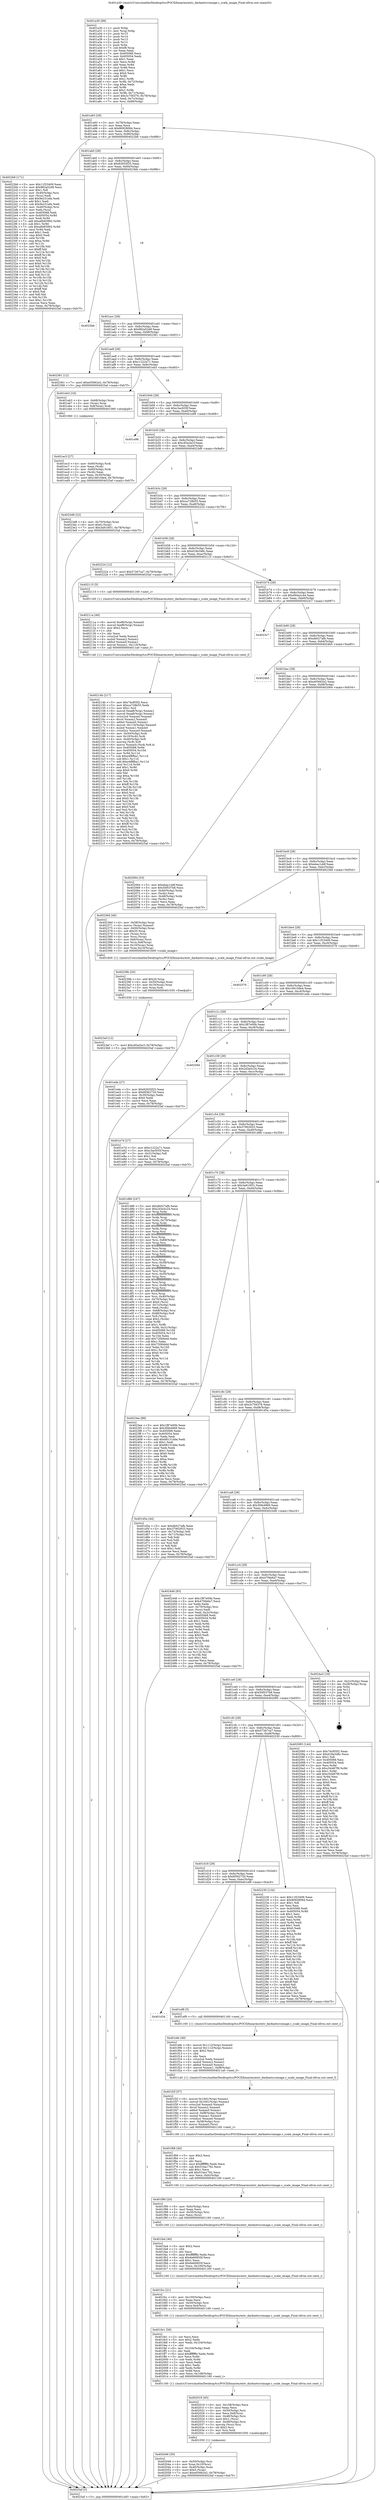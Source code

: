 digraph "0x401a30" {
  label = "0x401a30 (/mnt/c/Users/mathe/Desktop/tcc/POCII/binaries/extr_darknetsrcimage.c_scale_image_Final-ollvm.out::main(0))"
  labelloc = "t"
  node[shape=record]

  Entry [label="",width=0.3,height=0.3,shape=circle,fillcolor=black,style=filled]
  "0x401a93" [label="{
     0x401a93 [29]\l
     | [instrs]\l
     &nbsp;&nbsp;0x401a93 \<+3\>: mov -0x78(%rbp),%eax\l
     &nbsp;&nbsp;0x401a96 \<+2\>: mov %eax,%ecx\l
     &nbsp;&nbsp;0x401a98 \<+6\>: sub $0x80928084,%ecx\l
     &nbsp;&nbsp;0x401a9e \<+6\>: mov %eax,-0x8c(%rbp)\l
     &nbsp;&nbsp;0x401aa4 \<+6\>: mov %ecx,-0x90(%rbp)\l
     &nbsp;&nbsp;0x401aaa \<+6\>: je 00000000004022b6 \<main+0x886\>\l
  }"]
  "0x4022b6" [label="{
     0x4022b6 [171]\l
     | [instrs]\l
     &nbsp;&nbsp;0x4022b6 \<+5\>: mov $0x11f23409,%eax\l
     &nbsp;&nbsp;0x4022bb \<+5\>: mov $0x982a52d9,%ecx\l
     &nbsp;&nbsp;0x4022c0 \<+2\>: mov $0x1,%dl\l
     &nbsp;&nbsp;0x4022c2 \<+4\>: mov -0x40(%rbp),%rsi\l
     &nbsp;&nbsp;0x4022c6 \<+2\>: mov (%rsi),%edi\l
     &nbsp;&nbsp;0x4022c8 \<+6\>: add $0x9e231efa,%edi\l
     &nbsp;&nbsp;0x4022ce \<+3\>: add $0x1,%edi\l
     &nbsp;&nbsp;0x4022d1 \<+6\>: sub $0x9e231efa,%edi\l
     &nbsp;&nbsp;0x4022d7 \<+4\>: mov -0x40(%rbp),%rsi\l
     &nbsp;&nbsp;0x4022db \<+2\>: mov %edi,(%rsi)\l
     &nbsp;&nbsp;0x4022dd \<+7\>: mov 0x405068,%edi\l
     &nbsp;&nbsp;0x4022e4 \<+8\>: mov 0x405054,%r8d\l
     &nbsp;&nbsp;0x4022ec \<+3\>: mov %edi,%r9d\l
     &nbsp;&nbsp;0x4022ef \<+7\>: add $0xa6b83992,%r9d\l
     &nbsp;&nbsp;0x4022f6 \<+4\>: sub $0x1,%r9d\l
     &nbsp;&nbsp;0x4022fa \<+7\>: sub $0xa6b83992,%r9d\l
     &nbsp;&nbsp;0x402301 \<+4\>: imul %r9d,%edi\l
     &nbsp;&nbsp;0x402305 \<+3\>: and $0x1,%edi\l
     &nbsp;&nbsp;0x402308 \<+3\>: cmp $0x0,%edi\l
     &nbsp;&nbsp;0x40230b \<+4\>: sete %r10b\l
     &nbsp;&nbsp;0x40230f \<+4\>: cmp $0xa,%r8d\l
     &nbsp;&nbsp;0x402313 \<+4\>: setl %r11b\l
     &nbsp;&nbsp;0x402317 \<+3\>: mov %r10b,%bl\l
     &nbsp;&nbsp;0x40231a \<+3\>: xor $0xff,%bl\l
     &nbsp;&nbsp;0x40231d \<+3\>: mov %r11b,%r14b\l
     &nbsp;&nbsp;0x402320 \<+4\>: xor $0xff,%r14b\l
     &nbsp;&nbsp;0x402324 \<+3\>: xor $0x0,%dl\l
     &nbsp;&nbsp;0x402327 \<+3\>: mov %bl,%r15b\l
     &nbsp;&nbsp;0x40232a \<+4\>: and $0x0,%r15b\l
     &nbsp;&nbsp;0x40232e \<+3\>: and %dl,%r10b\l
     &nbsp;&nbsp;0x402331 \<+3\>: mov %r14b,%r12b\l
     &nbsp;&nbsp;0x402334 \<+4\>: and $0x0,%r12b\l
     &nbsp;&nbsp;0x402338 \<+3\>: and %dl,%r11b\l
     &nbsp;&nbsp;0x40233b \<+3\>: or %r10b,%r15b\l
     &nbsp;&nbsp;0x40233e \<+3\>: or %r11b,%r12b\l
     &nbsp;&nbsp;0x402341 \<+3\>: xor %r12b,%r15b\l
     &nbsp;&nbsp;0x402344 \<+3\>: or %r14b,%bl\l
     &nbsp;&nbsp;0x402347 \<+3\>: xor $0xff,%bl\l
     &nbsp;&nbsp;0x40234a \<+3\>: or $0x0,%dl\l
     &nbsp;&nbsp;0x40234d \<+2\>: and %dl,%bl\l
     &nbsp;&nbsp;0x40234f \<+3\>: or %bl,%r15b\l
     &nbsp;&nbsp;0x402352 \<+4\>: test $0x1,%r15b\l
     &nbsp;&nbsp;0x402356 \<+3\>: cmovne %ecx,%eax\l
     &nbsp;&nbsp;0x402359 \<+3\>: mov %eax,-0x78(%rbp)\l
     &nbsp;&nbsp;0x40235c \<+5\>: jmp 00000000004025af \<main+0xb7f\>\l
  }"]
  "0x401ab0" [label="{
     0x401ab0 [28]\l
     | [instrs]\l
     &nbsp;&nbsp;0x401ab0 \<+5\>: jmp 0000000000401ab5 \<main+0x85\>\l
     &nbsp;&nbsp;0x401ab5 \<+6\>: mov -0x8c(%rbp),%eax\l
     &nbsp;&nbsp;0x401abb \<+5\>: sub $0x82655f25,%eax\l
     &nbsp;&nbsp;0x401ac0 \<+6\>: mov %eax,-0x94(%rbp)\l
     &nbsp;&nbsp;0x401ac6 \<+6\>: je 00000000004023bb \<main+0x98b\>\l
  }"]
  Exit [label="",width=0.3,height=0.3,shape=circle,fillcolor=black,style=filled,peripheries=2]
  "0x4023bb" [label="{
     0x4023bb\l
  }", style=dashed]
  "0x401acc" [label="{
     0x401acc [28]\l
     | [instrs]\l
     &nbsp;&nbsp;0x401acc \<+5\>: jmp 0000000000401ad1 \<main+0xa1\>\l
     &nbsp;&nbsp;0x401ad1 \<+6\>: mov -0x8c(%rbp),%eax\l
     &nbsp;&nbsp;0x401ad7 \<+5\>: sub $0x982a52d9,%eax\l
     &nbsp;&nbsp;0x401adc \<+6\>: mov %eax,-0x98(%rbp)\l
     &nbsp;&nbsp;0x401ae2 \<+6\>: je 0000000000402361 \<main+0x931\>\l
  }"]
  "0x4023af" [label="{
     0x4023af [12]\l
     | [instrs]\l
     &nbsp;&nbsp;0x4023af \<+7\>: movl $0xc83a3a1f,-0x78(%rbp)\l
     &nbsp;&nbsp;0x4023b6 \<+5\>: jmp 00000000004025af \<main+0xb7f\>\l
  }"]
  "0x402361" [label="{
     0x402361 [12]\l
     | [instrs]\l
     &nbsp;&nbsp;0x402361 \<+7\>: movl $0xe05662e2,-0x78(%rbp)\l
     &nbsp;&nbsp;0x402368 \<+5\>: jmp 00000000004025af \<main+0xb7f\>\l
  }"]
  "0x401ae8" [label="{
     0x401ae8 [28]\l
     | [instrs]\l
     &nbsp;&nbsp;0x401ae8 \<+5\>: jmp 0000000000401aed \<main+0xbd\>\l
     &nbsp;&nbsp;0x401aed \<+6\>: mov -0x8c(%rbp),%eax\l
     &nbsp;&nbsp;0x401af3 \<+5\>: sub $0xc1222a71,%eax\l
     &nbsp;&nbsp;0x401af8 \<+6\>: mov %eax,-0x9c(%rbp)\l
     &nbsp;&nbsp;0x401afe \<+6\>: je 0000000000401eb3 \<main+0x483\>\l
  }"]
  "0x40239b" [label="{
     0x40239b [20]\l
     | [instrs]\l
     &nbsp;&nbsp;0x40239b \<+4\>: add $0x20,%rsp\l
     &nbsp;&nbsp;0x40239f \<+4\>: mov -0x50(%rbp),%rax\l
     &nbsp;&nbsp;0x4023a3 \<+4\>: mov 0x10(%rax),%rax\l
     &nbsp;&nbsp;0x4023a7 \<+3\>: mov %rax,%rdi\l
     &nbsp;&nbsp;0x4023aa \<+5\>: call 0000000000401030 \<free@plt\>\l
     | [calls]\l
     &nbsp;&nbsp;0x401030 \{1\} (unknown)\l
  }"]
  "0x401eb3" [label="{
     0x401eb3 [16]\l
     | [instrs]\l
     &nbsp;&nbsp;0x401eb3 \<+4\>: mov -0x68(%rbp),%rax\l
     &nbsp;&nbsp;0x401eb7 \<+3\>: mov (%rax),%rax\l
     &nbsp;&nbsp;0x401eba \<+4\>: mov 0x8(%rax),%rdi\l
     &nbsp;&nbsp;0x401ebe \<+5\>: call 0000000000401060 \<atoi@plt\>\l
     | [calls]\l
     &nbsp;&nbsp;0x401060 \{1\} (unknown)\l
  }"]
  "0x401b04" [label="{
     0x401b04 [28]\l
     | [instrs]\l
     &nbsp;&nbsp;0x401b04 \<+5\>: jmp 0000000000401b09 \<main+0xd9\>\l
     &nbsp;&nbsp;0x401b09 \<+6\>: mov -0x8c(%rbp),%eax\l
     &nbsp;&nbsp;0x401b0f \<+5\>: sub $0xc3ac935f,%eax\l
     &nbsp;&nbsp;0x401b14 \<+6\>: mov %eax,-0xa0(%rbp)\l
     &nbsp;&nbsp;0x401b1a \<+6\>: je 0000000000401e98 \<main+0x468\>\l
  }"]
  "0x40214b" [label="{
     0x40214b [217]\l
     | [instrs]\l
     &nbsp;&nbsp;0x40214b \<+5\>: mov $0x7dcf05f2,%ecx\l
     &nbsp;&nbsp;0x402150 \<+5\>: mov $0xca728b55,%edx\l
     &nbsp;&nbsp;0x402155 \<+3\>: mov $0x1,%sil\l
     &nbsp;&nbsp;0x402158 \<+8\>: movsd 0xea8(%rip),%xmm1\l
     &nbsp;&nbsp;0x402160 \<+8\>: movsd 0xea8(%rip),%xmm2\l
     &nbsp;&nbsp;0x402168 \<+4\>: cvtss2sd %xmm0,%xmm0\l
     &nbsp;&nbsp;0x40216c \<+4\>: divsd %xmm2,%xmm0\l
     &nbsp;&nbsp;0x402170 \<+4\>: addsd %xmm0,%xmm1\l
     &nbsp;&nbsp;0x402174 \<+8\>: movsd -0x110(%rbp),%xmm0\l
     &nbsp;&nbsp;0x40217c \<+4\>: mulsd %xmm1,%xmm0\l
     &nbsp;&nbsp;0x402180 \<+4\>: cvtsd2ss %xmm0,%xmm0\l
     &nbsp;&nbsp;0x402184 \<+4\>: mov -0x50(%rbp),%rdi\l
     &nbsp;&nbsp;0x402188 \<+4\>: mov 0x10(%rdi),%rdi\l
     &nbsp;&nbsp;0x40218c \<+4\>: mov -0x40(%rbp),%r8\l
     &nbsp;&nbsp;0x402190 \<+3\>: movslq (%r8),%r8\l
     &nbsp;&nbsp;0x402193 \<+6\>: movss %xmm0,(%rdi,%r8,4)\l
     &nbsp;&nbsp;0x402199 \<+8\>: mov 0x405068,%r9d\l
     &nbsp;&nbsp;0x4021a1 \<+8\>: mov 0x405054,%r10d\l
     &nbsp;&nbsp;0x4021a9 \<+3\>: mov %r9d,%r11d\l
     &nbsp;&nbsp;0x4021ac \<+7\>: sub $0xe4f8fba1,%r11d\l
     &nbsp;&nbsp;0x4021b3 \<+4\>: sub $0x1,%r11d\l
     &nbsp;&nbsp;0x4021b7 \<+7\>: add $0xe4f8fba1,%r11d\l
     &nbsp;&nbsp;0x4021be \<+4\>: imul %r11d,%r9d\l
     &nbsp;&nbsp;0x4021c2 \<+4\>: and $0x1,%r9d\l
     &nbsp;&nbsp;0x4021c6 \<+4\>: cmp $0x0,%r9d\l
     &nbsp;&nbsp;0x4021ca \<+3\>: sete %bl\l
     &nbsp;&nbsp;0x4021cd \<+4\>: cmp $0xa,%r10d\l
     &nbsp;&nbsp;0x4021d1 \<+4\>: setl %r14b\l
     &nbsp;&nbsp;0x4021d5 \<+3\>: mov %bl,%r15b\l
     &nbsp;&nbsp;0x4021d8 \<+4\>: xor $0xff,%r15b\l
     &nbsp;&nbsp;0x4021dc \<+3\>: mov %r14b,%r12b\l
     &nbsp;&nbsp;0x4021df \<+4\>: xor $0xff,%r12b\l
     &nbsp;&nbsp;0x4021e3 \<+4\>: xor $0x0,%sil\l
     &nbsp;&nbsp;0x4021e7 \<+3\>: mov %r15b,%r13b\l
     &nbsp;&nbsp;0x4021ea \<+4\>: and $0x0,%r13b\l
     &nbsp;&nbsp;0x4021ee \<+3\>: and %sil,%bl\l
     &nbsp;&nbsp;0x4021f1 \<+3\>: mov %r12b,%dil\l
     &nbsp;&nbsp;0x4021f4 \<+4\>: and $0x0,%dil\l
     &nbsp;&nbsp;0x4021f8 \<+3\>: and %sil,%r14b\l
     &nbsp;&nbsp;0x4021fb \<+3\>: or %bl,%r13b\l
     &nbsp;&nbsp;0x4021fe \<+3\>: or %r14b,%dil\l
     &nbsp;&nbsp;0x402201 \<+3\>: xor %dil,%r13b\l
     &nbsp;&nbsp;0x402204 \<+3\>: or %r12b,%r15b\l
     &nbsp;&nbsp;0x402207 \<+4\>: xor $0xff,%r15b\l
     &nbsp;&nbsp;0x40220b \<+4\>: or $0x0,%sil\l
     &nbsp;&nbsp;0x40220f \<+3\>: and %sil,%r15b\l
     &nbsp;&nbsp;0x402212 \<+3\>: or %r15b,%r13b\l
     &nbsp;&nbsp;0x402215 \<+4\>: test $0x1,%r13b\l
     &nbsp;&nbsp;0x402219 \<+3\>: cmovne %edx,%ecx\l
     &nbsp;&nbsp;0x40221c \<+3\>: mov %ecx,-0x78(%rbp)\l
     &nbsp;&nbsp;0x40221f \<+5\>: jmp 00000000004025af \<main+0xb7f\>\l
  }"]
  "0x401e98" [label="{
     0x401e98\l
  }", style=dashed]
  "0x401b20" [label="{
     0x401b20 [28]\l
     | [instrs]\l
     &nbsp;&nbsp;0x401b20 \<+5\>: jmp 0000000000401b25 \<main+0xf5\>\l
     &nbsp;&nbsp;0x401b25 \<+6\>: mov -0x8c(%rbp),%eax\l
     &nbsp;&nbsp;0x401b2b \<+5\>: sub $0xc83a3a1f,%eax\l
     &nbsp;&nbsp;0x401b30 \<+6\>: mov %eax,-0xa4(%rbp)\l
     &nbsp;&nbsp;0x401b36 \<+6\>: je 00000000004023d8 \<main+0x9a8\>\l
  }"]
  "0x40211a" [label="{
     0x40211a [49]\l
     | [instrs]\l
     &nbsp;&nbsp;0x40211a \<+8\>: movsd 0xef6(%rip),%xmm0\l
     &nbsp;&nbsp;0x402122 \<+8\>: movsd 0xef6(%rip),%xmm1\l
     &nbsp;&nbsp;0x40212a \<+5\>: mov $0x2,%ecx\l
     &nbsp;&nbsp;0x40212f \<+1\>: cltd\l
     &nbsp;&nbsp;0x402130 \<+2\>: idiv %ecx\l
     &nbsp;&nbsp;0x402132 \<+4\>: cvtsi2sd %edx,%xmm2\l
     &nbsp;&nbsp;0x402136 \<+4\>: mulsd %xmm2,%xmm1\l
     &nbsp;&nbsp;0x40213a \<+4\>: addsd %xmm0,%xmm1\l
     &nbsp;&nbsp;0x40213e \<+8\>: movsd %xmm1,-0x110(%rbp)\l
     &nbsp;&nbsp;0x402146 \<+5\>: call 00000000004011a0 \<next_f\>\l
     | [calls]\l
     &nbsp;&nbsp;0x4011a0 \{1\} (/mnt/c/Users/mathe/Desktop/tcc/POCII/binaries/extr_darknetsrcimage.c_scale_image_Final-ollvm.out::next_f)\l
  }"]
  "0x4023d8" [label="{
     0x4023d8 [22]\l
     | [instrs]\l
     &nbsp;&nbsp;0x4023d8 \<+4\>: mov -0x70(%rbp),%rax\l
     &nbsp;&nbsp;0x4023dc \<+6\>: movl $0x0,(%rax)\l
     &nbsp;&nbsp;0x4023e2 \<+7\>: movl $0x3a910f31,-0x78(%rbp)\l
     &nbsp;&nbsp;0x4023e9 \<+5\>: jmp 00000000004025af \<main+0xb7f\>\l
  }"]
  "0x401b3c" [label="{
     0x401b3c [28]\l
     | [instrs]\l
     &nbsp;&nbsp;0x401b3c \<+5\>: jmp 0000000000401b41 \<main+0x111\>\l
     &nbsp;&nbsp;0x401b41 \<+6\>: mov -0x8c(%rbp),%eax\l
     &nbsp;&nbsp;0x401b47 \<+5\>: sub $0xca728b55,%eax\l
     &nbsp;&nbsp;0x401b4c \<+6\>: mov %eax,-0xa8(%rbp)\l
     &nbsp;&nbsp;0x401b52 \<+6\>: je 0000000000402224 \<main+0x7f4\>\l
  }"]
  "0x402046" [label="{
     0x402046 [30]\l
     | [instrs]\l
     &nbsp;&nbsp;0x402046 \<+4\>: mov -0x50(%rbp),%rsi\l
     &nbsp;&nbsp;0x40204a \<+4\>: mov %rax,0x10(%rsi)\l
     &nbsp;&nbsp;0x40204e \<+4\>: mov -0x40(%rbp),%rax\l
     &nbsp;&nbsp;0x402052 \<+6\>: movl $0x0,(%rax)\l
     &nbsp;&nbsp;0x402058 \<+7\>: movl $0xe05662e2,-0x78(%rbp)\l
     &nbsp;&nbsp;0x40205f \<+5\>: jmp 00000000004025af \<main+0xb7f\>\l
  }"]
  "0x402224" [label="{
     0x402224 [12]\l
     | [instrs]\l
     &nbsp;&nbsp;0x402224 \<+7\>: movl $0x57267ca7,-0x78(%rbp)\l
     &nbsp;&nbsp;0x40222b \<+5\>: jmp 00000000004025af \<main+0xb7f\>\l
  }"]
  "0x401b58" [label="{
     0x401b58 [28]\l
     | [instrs]\l
     &nbsp;&nbsp;0x401b58 \<+5\>: jmp 0000000000401b5d \<main+0x12d\>\l
     &nbsp;&nbsp;0x401b5d \<+6\>: mov -0x8c(%rbp),%eax\l
     &nbsp;&nbsp;0x401b63 \<+5\>: sub $0xd18e348c,%eax\l
     &nbsp;&nbsp;0x401b68 \<+6\>: mov %eax,-0xac(%rbp)\l
     &nbsp;&nbsp;0x401b6e \<+6\>: je 0000000000402115 \<main+0x6e5\>\l
  }"]
  "0x402019" [label="{
     0x402019 [45]\l
     | [instrs]\l
     &nbsp;&nbsp;0x402019 \<+6\>: mov -0x108(%rbp),%ecx\l
     &nbsp;&nbsp;0x40201f \<+3\>: imul %eax,%ecx\l
     &nbsp;&nbsp;0x402022 \<+4\>: mov -0x50(%rbp),%rsi\l
     &nbsp;&nbsp;0x402026 \<+3\>: mov %ecx,0x8(%rsi)\l
     &nbsp;&nbsp;0x402029 \<+4\>: mov -0x48(%rbp),%rsi\l
     &nbsp;&nbsp;0x40202d \<+6\>: movl $0x1,(%rsi)\l
     &nbsp;&nbsp;0x402033 \<+4\>: mov -0x48(%rbp),%rsi\l
     &nbsp;&nbsp;0x402037 \<+3\>: movslq (%rsi),%rsi\l
     &nbsp;&nbsp;0x40203a \<+4\>: shl $0x2,%rsi\l
     &nbsp;&nbsp;0x40203e \<+3\>: mov %rsi,%rdi\l
     &nbsp;&nbsp;0x402041 \<+5\>: call 0000000000401050 \<malloc@plt\>\l
     | [calls]\l
     &nbsp;&nbsp;0x401050 \{1\} (unknown)\l
  }"]
  "0x402115" [label="{
     0x402115 [5]\l
     | [instrs]\l
     &nbsp;&nbsp;0x402115 \<+5\>: call 0000000000401160 \<next_i\>\l
     | [calls]\l
     &nbsp;&nbsp;0x401160 \{1\} (/mnt/c/Users/mathe/Desktop/tcc/POCII/binaries/extr_darknetsrcimage.c_scale_image_Final-ollvm.out::next_i)\l
  }"]
  "0x401b74" [label="{
     0x401b74 [28]\l
     | [instrs]\l
     &nbsp;&nbsp;0x401b74 \<+5\>: jmp 0000000000401b79 \<main+0x149\>\l
     &nbsp;&nbsp;0x401b79 \<+6\>: mov -0x8c(%rbp),%eax\l
     &nbsp;&nbsp;0x401b7f \<+5\>: sub $0xd94a2c44,%eax\l
     &nbsp;&nbsp;0x401b84 \<+6\>: mov %eax,-0xb0(%rbp)\l
     &nbsp;&nbsp;0x401b8a \<+6\>: je 00000000004023c7 \<main+0x997\>\l
  }"]
  "0x401fe1" [label="{
     0x401fe1 [56]\l
     | [instrs]\l
     &nbsp;&nbsp;0x401fe1 \<+2\>: xor %ecx,%ecx\l
     &nbsp;&nbsp;0x401fe3 \<+5\>: mov $0x2,%edx\l
     &nbsp;&nbsp;0x401fe8 \<+6\>: mov %edx,-0x104(%rbp)\l
     &nbsp;&nbsp;0x401fee \<+1\>: cltd\l
     &nbsp;&nbsp;0x401fef \<+6\>: mov -0x104(%rbp),%edi\l
     &nbsp;&nbsp;0x401ff5 \<+2\>: idiv %edi\l
     &nbsp;&nbsp;0x401ff7 \<+6\>: imul $0xfffffffe,%edx,%edx\l
     &nbsp;&nbsp;0x401ffd \<+3\>: mov %ecx,%r8d\l
     &nbsp;&nbsp;0x402000 \<+3\>: sub %edx,%r8d\l
     &nbsp;&nbsp;0x402003 \<+2\>: mov %ecx,%edx\l
     &nbsp;&nbsp;0x402005 \<+3\>: sub $0x1,%edx\l
     &nbsp;&nbsp;0x402008 \<+3\>: add %edx,%r8d\l
     &nbsp;&nbsp;0x40200b \<+3\>: sub %r8d,%ecx\l
     &nbsp;&nbsp;0x40200e \<+6\>: mov %ecx,-0x108(%rbp)\l
     &nbsp;&nbsp;0x402014 \<+5\>: call 0000000000401160 \<next_i\>\l
     | [calls]\l
     &nbsp;&nbsp;0x401160 \{1\} (/mnt/c/Users/mathe/Desktop/tcc/POCII/binaries/extr_darknetsrcimage.c_scale_image_Final-ollvm.out::next_i)\l
  }"]
  "0x4023c7" [label="{
     0x4023c7\l
  }", style=dashed]
  "0x401b90" [label="{
     0x401b90 [28]\l
     | [instrs]\l
     &nbsp;&nbsp;0x401b90 \<+5\>: jmp 0000000000401b95 \<main+0x165\>\l
     &nbsp;&nbsp;0x401b95 \<+6\>: mov -0x8c(%rbp),%eax\l
     &nbsp;&nbsp;0x401b9b \<+5\>: sub $0xdb027afb,%eax\l
     &nbsp;&nbsp;0x401ba0 \<+6\>: mov %eax,-0xb4(%rbp)\l
     &nbsp;&nbsp;0x401ba6 \<+6\>: je 00000000004024b5 \<main+0xa85\>\l
  }"]
  "0x401fcc" [label="{
     0x401fcc [21]\l
     | [instrs]\l
     &nbsp;&nbsp;0x401fcc \<+6\>: mov -0x100(%rbp),%ecx\l
     &nbsp;&nbsp;0x401fd2 \<+3\>: imul %eax,%ecx\l
     &nbsp;&nbsp;0x401fd5 \<+4\>: mov -0x50(%rbp),%rsi\l
     &nbsp;&nbsp;0x401fd9 \<+3\>: mov %ecx,0x4(%rsi)\l
     &nbsp;&nbsp;0x401fdc \<+5\>: call 0000000000401160 \<next_i\>\l
     | [calls]\l
     &nbsp;&nbsp;0x401160 \{1\} (/mnt/c/Users/mathe/Desktop/tcc/POCII/binaries/extr_darknetsrcimage.c_scale_image_Final-ollvm.out::next_i)\l
  }"]
  "0x4024b5" [label="{
     0x4024b5\l
  }", style=dashed]
  "0x401bac" [label="{
     0x401bac [28]\l
     | [instrs]\l
     &nbsp;&nbsp;0x401bac \<+5\>: jmp 0000000000401bb1 \<main+0x181\>\l
     &nbsp;&nbsp;0x401bb1 \<+6\>: mov -0x8c(%rbp),%eax\l
     &nbsp;&nbsp;0x401bb7 \<+5\>: sub $0xe05662e2,%eax\l
     &nbsp;&nbsp;0x401bbc \<+6\>: mov %eax,-0xb8(%rbp)\l
     &nbsp;&nbsp;0x401bc2 \<+6\>: je 0000000000402064 \<main+0x634\>\l
  }"]
  "0x401fa4" [label="{
     0x401fa4 [40]\l
     | [instrs]\l
     &nbsp;&nbsp;0x401fa4 \<+5\>: mov $0x2,%ecx\l
     &nbsp;&nbsp;0x401fa9 \<+1\>: cltd\l
     &nbsp;&nbsp;0x401faa \<+2\>: idiv %ecx\l
     &nbsp;&nbsp;0x401fac \<+6\>: imul $0xfffffffe,%edx,%ecx\l
     &nbsp;&nbsp;0x401fb2 \<+6\>: sub $0x6e60855f,%ecx\l
     &nbsp;&nbsp;0x401fb8 \<+3\>: add $0x1,%ecx\l
     &nbsp;&nbsp;0x401fbb \<+6\>: add $0x6e60855f,%ecx\l
     &nbsp;&nbsp;0x401fc1 \<+6\>: mov %ecx,-0x100(%rbp)\l
     &nbsp;&nbsp;0x401fc7 \<+5\>: call 0000000000401160 \<next_i\>\l
     | [calls]\l
     &nbsp;&nbsp;0x401160 \{1\} (/mnt/c/Users/mathe/Desktop/tcc/POCII/binaries/extr_darknetsrcimage.c_scale_image_Final-ollvm.out::next_i)\l
  }"]
  "0x402064" [label="{
     0x402064 [33]\l
     | [instrs]\l
     &nbsp;&nbsp;0x402064 \<+5\>: mov $0xebac1ddf,%eax\l
     &nbsp;&nbsp;0x402069 \<+5\>: mov $0x50f537b8,%ecx\l
     &nbsp;&nbsp;0x40206e \<+4\>: mov -0x40(%rbp),%rdx\l
     &nbsp;&nbsp;0x402072 \<+2\>: mov (%rdx),%esi\l
     &nbsp;&nbsp;0x402074 \<+4\>: mov -0x48(%rbp),%rdx\l
     &nbsp;&nbsp;0x402078 \<+2\>: cmp (%rdx),%esi\l
     &nbsp;&nbsp;0x40207a \<+3\>: cmovl %ecx,%eax\l
     &nbsp;&nbsp;0x40207d \<+3\>: mov %eax,-0x78(%rbp)\l
     &nbsp;&nbsp;0x402080 \<+5\>: jmp 00000000004025af \<main+0xb7f\>\l
  }"]
  "0x401bc8" [label="{
     0x401bc8 [28]\l
     | [instrs]\l
     &nbsp;&nbsp;0x401bc8 \<+5\>: jmp 0000000000401bcd \<main+0x19d\>\l
     &nbsp;&nbsp;0x401bcd \<+6\>: mov -0x8c(%rbp),%eax\l
     &nbsp;&nbsp;0x401bd3 \<+5\>: sub $0xebac1ddf,%eax\l
     &nbsp;&nbsp;0x401bd8 \<+6\>: mov %eax,-0xbc(%rbp)\l
     &nbsp;&nbsp;0x401bde \<+6\>: je 000000000040236d \<main+0x93d\>\l
  }"]
  "0x401f90" [label="{
     0x401f90 [20]\l
     | [instrs]\l
     &nbsp;&nbsp;0x401f90 \<+6\>: mov -0xfc(%rbp),%ecx\l
     &nbsp;&nbsp;0x401f96 \<+3\>: imul %eax,%ecx\l
     &nbsp;&nbsp;0x401f99 \<+4\>: mov -0x50(%rbp),%rsi\l
     &nbsp;&nbsp;0x401f9d \<+2\>: mov %ecx,(%rsi)\l
     &nbsp;&nbsp;0x401f9f \<+5\>: call 0000000000401160 \<next_i\>\l
     | [calls]\l
     &nbsp;&nbsp;0x401160 \{1\} (/mnt/c/Users/mathe/Desktop/tcc/POCII/binaries/extr_darknetsrcimage.c_scale_image_Final-ollvm.out::next_i)\l
  }"]
  "0x40236d" [label="{
     0x40236d [46]\l
     | [instrs]\l
     &nbsp;&nbsp;0x40236d \<+4\>: mov -0x58(%rbp),%rax\l
     &nbsp;&nbsp;0x402371 \<+4\>: movss (%rax),%xmm0\l
     &nbsp;&nbsp;0x402375 \<+4\>: mov -0x50(%rbp),%rax\l
     &nbsp;&nbsp;0x402379 \<+4\>: sub $0x20,%rsp\l
     &nbsp;&nbsp;0x40237d \<+3\>: mov (%rax),%rcx\l
     &nbsp;&nbsp;0x402380 \<+4\>: mov %rcx,(%rsp)\l
     &nbsp;&nbsp;0x402384 \<+4\>: mov 0x8(%rax),%rcx\l
     &nbsp;&nbsp;0x402388 \<+5\>: mov %rcx,0x8(%rsp)\l
     &nbsp;&nbsp;0x40238d \<+4\>: mov 0x10(%rax),%rax\l
     &nbsp;&nbsp;0x402391 \<+5\>: mov %rax,0x10(%rsp)\l
     &nbsp;&nbsp;0x402396 \<+5\>: call 0000000000401600 \<scale_image\>\l
     | [calls]\l
     &nbsp;&nbsp;0x401600 \{1\} (/mnt/c/Users/mathe/Desktop/tcc/POCII/binaries/extr_darknetsrcimage.c_scale_image_Final-ollvm.out::scale_image)\l
  }"]
  "0x401be4" [label="{
     0x401be4 [28]\l
     | [instrs]\l
     &nbsp;&nbsp;0x401be4 \<+5\>: jmp 0000000000401be9 \<main+0x1b9\>\l
     &nbsp;&nbsp;0x401be9 \<+6\>: mov -0x8c(%rbp),%eax\l
     &nbsp;&nbsp;0x401bef \<+5\>: sub $0x11f23409,%eax\l
     &nbsp;&nbsp;0x401bf4 \<+6\>: mov %eax,-0xc0(%rbp)\l
     &nbsp;&nbsp;0x401bfa \<+6\>: je 0000000000402576 \<main+0xb46\>\l
  }"]
  "0x401f68" [label="{
     0x401f68 [40]\l
     | [instrs]\l
     &nbsp;&nbsp;0x401f68 \<+5\>: mov $0x2,%ecx\l
     &nbsp;&nbsp;0x401f6d \<+1\>: cltd\l
     &nbsp;&nbsp;0x401f6e \<+2\>: idiv %ecx\l
     &nbsp;&nbsp;0x401f70 \<+6\>: imul $0xfffffffe,%edx,%ecx\l
     &nbsp;&nbsp;0x401f76 \<+6\>: sub $0x51ba1792,%ecx\l
     &nbsp;&nbsp;0x401f7c \<+3\>: add $0x1,%ecx\l
     &nbsp;&nbsp;0x401f7f \<+6\>: add $0x51ba1792,%ecx\l
     &nbsp;&nbsp;0x401f85 \<+6\>: mov %ecx,-0xfc(%rbp)\l
     &nbsp;&nbsp;0x401f8b \<+5\>: call 0000000000401160 \<next_i\>\l
     | [calls]\l
     &nbsp;&nbsp;0x401160 \{1\} (/mnt/c/Users/mathe/Desktop/tcc/POCII/binaries/extr_darknetsrcimage.c_scale_image_Final-ollvm.out::next_i)\l
  }"]
  "0x402576" [label="{
     0x402576\l
  }", style=dashed]
  "0x401c00" [label="{
     0x401c00 [28]\l
     | [instrs]\l
     &nbsp;&nbsp;0x401c00 \<+5\>: jmp 0000000000401c05 \<main+0x1d5\>\l
     &nbsp;&nbsp;0x401c05 \<+6\>: mov -0x8c(%rbp),%eax\l
     &nbsp;&nbsp;0x401c0b \<+5\>: sub $0x16610de4,%eax\l
     &nbsp;&nbsp;0x401c10 \<+6\>: mov %eax,-0xc4(%rbp)\l
     &nbsp;&nbsp;0x401c16 \<+6\>: je 0000000000401ede \<main+0x4ae\>\l
  }"]
  "0x401f2f" [label="{
     0x401f2f [57]\l
     | [instrs]\l
     &nbsp;&nbsp;0x401f2f \<+8\>: movsd 0x10d1(%rip),%xmm1\l
     &nbsp;&nbsp;0x401f37 \<+8\>: movsd 0x10d1(%rip),%xmm2\l
     &nbsp;&nbsp;0x401f3f \<+4\>: cvtss2sd %xmm0,%xmm0\l
     &nbsp;&nbsp;0x401f43 \<+4\>: divsd %xmm2,%xmm0\l
     &nbsp;&nbsp;0x401f47 \<+4\>: addsd %xmm0,%xmm1\l
     &nbsp;&nbsp;0x401f4b \<+8\>: movsd -0xf8(%rbp),%xmm0\l
     &nbsp;&nbsp;0x401f53 \<+4\>: mulsd %xmm1,%xmm0\l
     &nbsp;&nbsp;0x401f57 \<+4\>: cvtsd2ss %xmm0,%xmm0\l
     &nbsp;&nbsp;0x401f5b \<+4\>: mov -0x58(%rbp),%rsi\l
     &nbsp;&nbsp;0x401f5f \<+4\>: movss %xmm0,(%rsi)\l
     &nbsp;&nbsp;0x401f63 \<+5\>: call 0000000000401160 \<next_i\>\l
     | [calls]\l
     &nbsp;&nbsp;0x401160 \{1\} (/mnt/c/Users/mathe/Desktop/tcc/POCII/binaries/extr_darknetsrcimage.c_scale_image_Final-ollvm.out::next_i)\l
  }"]
  "0x401ede" [label="{
     0x401ede [27]\l
     | [instrs]\l
     &nbsp;&nbsp;0x401ede \<+5\>: mov $0x82655f25,%eax\l
     &nbsp;&nbsp;0x401ee3 \<+5\>: mov $0x6f362720,%ecx\l
     &nbsp;&nbsp;0x401ee8 \<+3\>: mov -0x30(%rbp),%edx\l
     &nbsp;&nbsp;0x401eeb \<+3\>: cmp $0x0,%edx\l
     &nbsp;&nbsp;0x401eee \<+3\>: cmove %ecx,%eax\l
     &nbsp;&nbsp;0x401ef1 \<+3\>: mov %eax,-0x78(%rbp)\l
     &nbsp;&nbsp;0x401ef4 \<+5\>: jmp 00000000004025af \<main+0xb7f\>\l
  }"]
  "0x401c1c" [label="{
     0x401c1c [28]\l
     | [instrs]\l
     &nbsp;&nbsp;0x401c1c \<+5\>: jmp 0000000000401c21 \<main+0x1f1\>\l
     &nbsp;&nbsp;0x401c21 \<+6\>: mov -0x8c(%rbp),%eax\l
     &nbsp;&nbsp;0x401c27 \<+5\>: sub $0x1f87e00b,%eax\l
     &nbsp;&nbsp;0x401c2c \<+6\>: mov %eax,-0xc8(%rbp)\l
     &nbsp;&nbsp;0x401c32 \<+6\>: je 000000000040259d \<main+0xb6d\>\l
  }"]
  "0x401efe" [label="{
     0x401efe [49]\l
     | [instrs]\l
     &nbsp;&nbsp;0x401efe \<+8\>: movsd 0x1112(%rip),%xmm0\l
     &nbsp;&nbsp;0x401f06 \<+8\>: movsd 0x1112(%rip),%xmm1\l
     &nbsp;&nbsp;0x401f0e \<+5\>: mov $0x2,%ecx\l
     &nbsp;&nbsp;0x401f13 \<+1\>: cltd\l
     &nbsp;&nbsp;0x401f14 \<+2\>: idiv %ecx\l
     &nbsp;&nbsp;0x401f16 \<+4\>: cvtsi2sd %edx,%xmm2\l
     &nbsp;&nbsp;0x401f1a \<+4\>: mulsd %xmm2,%xmm1\l
     &nbsp;&nbsp;0x401f1e \<+4\>: addsd %xmm0,%xmm1\l
     &nbsp;&nbsp;0x401f22 \<+8\>: movsd %xmm1,-0xf8(%rbp)\l
     &nbsp;&nbsp;0x401f2a \<+5\>: call 00000000004011a0 \<next_f\>\l
     | [calls]\l
     &nbsp;&nbsp;0x4011a0 \{1\} (/mnt/c/Users/mathe/Desktop/tcc/POCII/binaries/extr_darknetsrcimage.c_scale_image_Final-ollvm.out::next_f)\l
  }"]
  "0x40259d" [label="{
     0x40259d\l
  }", style=dashed]
  "0x401c38" [label="{
     0x401c38 [28]\l
     | [instrs]\l
     &nbsp;&nbsp;0x401c38 \<+5\>: jmp 0000000000401c3d \<main+0x20d\>\l
     &nbsp;&nbsp;0x401c3d \<+6\>: mov -0x8c(%rbp),%eax\l
     &nbsp;&nbsp;0x401c43 \<+5\>: sub $0x2d3a5c24,%eax\l
     &nbsp;&nbsp;0x401c48 \<+6\>: mov %eax,-0xcc(%rbp)\l
     &nbsp;&nbsp;0x401c4e \<+6\>: je 0000000000401e7d \<main+0x44d\>\l
  }"]
  "0x401d34" [label="{
     0x401d34\l
  }", style=dashed]
  "0x401e7d" [label="{
     0x401e7d [27]\l
     | [instrs]\l
     &nbsp;&nbsp;0x401e7d \<+5\>: mov $0xc1222a71,%eax\l
     &nbsp;&nbsp;0x401e82 \<+5\>: mov $0xc3ac935f,%ecx\l
     &nbsp;&nbsp;0x401e87 \<+3\>: mov -0x31(%rbp),%dl\l
     &nbsp;&nbsp;0x401e8a \<+3\>: test $0x1,%dl\l
     &nbsp;&nbsp;0x401e8d \<+3\>: cmovne %ecx,%eax\l
     &nbsp;&nbsp;0x401e90 \<+3\>: mov %eax,-0x78(%rbp)\l
     &nbsp;&nbsp;0x401e93 \<+5\>: jmp 00000000004025af \<main+0xb7f\>\l
  }"]
  "0x401c54" [label="{
     0x401c54 [28]\l
     | [instrs]\l
     &nbsp;&nbsp;0x401c54 \<+5\>: jmp 0000000000401c59 \<main+0x229\>\l
     &nbsp;&nbsp;0x401c59 \<+6\>: mov -0x8c(%rbp),%eax\l
     &nbsp;&nbsp;0x401c5f \<+5\>: sub $0x37902933,%eax\l
     &nbsp;&nbsp;0x401c64 \<+6\>: mov %eax,-0xd0(%rbp)\l
     &nbsp;&nbsp;0x401c6a \<+6\>: je 0000000000401d86 \<main+0x356\>\l
  }"]
  "0x401ef9" [label="{
     0x401ef9 [5]\l
     | [instrs]\l
     &nbsp;&nbsp;0x401ef9 \<+5\>: call 0000000000401160 \<next_i\>\l
     | [calls]\l
     &nbsp;&nbsp;0x401160 \{1\} (/mnt/c/Users/mathe/Desktop/tcc/POCII/binaries/extr_darknetsrcimage.c_scale_image_Final-ollvm.out::next_i)\l
  }"]
  "0x401d86" [label="{
     0x401d86 [247]\l
     | [instrs]\l
     &nbsp;&nbsp;0x401d86 \<+5\>: mov $0xdb027afb,%eax\l
     &nbsp;&nbsp;0x401d8b \<+5\>: mov $0x2d3a5c24,%ecx\l
     &nbsp;&nbsp;0x401d90 \<+3\>: mov %rsp,%rdx\l
     &nbsp;&nbsp;0x401d93 \<+4\>: add $0xfffffffffffffff0,%rdx\l
     &nbsp;&nbsp;0x401d97 \<+3\>: mov %rdx,%rsp\l
     &nbsp;&nbsp;0x401d9a \<+4\>: mov %rdx,-0x70(%rbp)\l
     &nbsp;&nbsp;0x401d9e \<+3\>: mov %rsp,%rdx\l
     &nbsp;&nbsp;0x401da1 \<+4\>: add $0xfffffffffffffff0,%rdx\l
     &nbsp;&nbsp;0x401da5 \<+3\>: mov %rdx,%rsp\l
     &nbsp;&nbsp;0x401da8 \<+3\>: mov %rsp,%rsi\l
     &nbsp;&nbsp;0x401dab \<+4\>: add $0xfffffffffffffff0,%rsi\l
     &nbsp;&nbsp;0x401daf \<+3\>: mov %rsi,%rsp\l
     &nbsp;&nbsp;0x401db2 \<+4\>: mov %rsi,-0x68(%rbp)\l
     &nbsp;&nbsp;0x401db6 \<+3\>: mov %rsp,%rsi\l
     &nbsp;&nbsp;0x401db9 \<+4\>: add $0xfffffffffffffff0,%rsi\l
     &nbsp;&nbsp;0x401dbd \<+3\>: mov %rsi,%rsp\l
     &nbsp;&nbsp;0x401dc0 \<+4\>: mov %rsi,-0x60(%rbp)\l
     &nbsp;&nbsp;0x401dc4 \<+3\>: mov %rsp,%rsi\l
     &nbsp;&nbsp;0x401dc7 \<+4\>: add $0xfffffffffffffff0,%rsi\l
     &nbsp;&nbsp;0x401dcb \<+3\>: mov %rsi,%rsp\l
     &nbsp;&nbsp;0x401dce \<+4\>: mov %rsi,-0x58(%rbp)\l
     &nbsp;&nbsp;0x401dd2 \<+3\>: mov %rsp,%rsi\l
     &nbsp;&nbsp;0x401dd5 \<+4\>: add $0xffffffffffffffe0,%rsi\l
     &nbsp;&nbsp;0x401dd9 \<+3\>: mov %rsi,%rsp\l
     &nbsp;&nbsp;0x401ddc \<+4\>: mov %rsi,-0x50(%rbp)\l
     &nbsp;&nbsp;0x401de0 \<+3\>: mov %rsp,%rsi\l
     &nbsp;&nbsp;0x401de3 \<+4\>: add $0xfffffffffffffff0,%rsi\l
     &nbsp;&nbsp;0x401de7 \<+3\>: mov %rsi,%rsp\l
     &nbsp;&nbsp;0x401dea \<+4\>: mov %rsi,-0x48(%rbp)\l
     &nbsp;&nbsp;0x401dee \<+3\>: mov %rsp,%rsi\l
     &nbsp;&nbsp;0x401df1 \<+4\>: add $0xfffffffffffffff0,%rsi\l
     &nbsp;&nbsp;0x401df5 \<+3\>: mov %rsi,%rsp\l
     &nbsp;&nbsp;0x401df8 \<+4\>: mov %rsi,-0x40(%rbp)\l
     &nbsp;&nbsp;0x401dfc \<+4\>: mov -0x70(%rbp),%rsi\l
     &nbsp;&nbsp;0x401e00 \<+6\>: movl $0x0,(%rsi)\l
     &nbsp;&nbsp;0x401e06 \<+3\>: mov -0x7c(%rbp),%edi\l
     &nbsp;&nbsp;0x401e09 \<+2\>: mov %edi,(%rdx)\l
     &nbsp;&nbsp;0x401e0b \<+4\>: mov -0x68(%rbp),%rsi\l
     &nbsp;&nbsp;0x401e0f \<+7\>: mov -0x88(%rbp),%r8\l
     &nbsp;&nbsp;0x401e16 \<+3\>: mov %r8,(%rsi)\l
     &nbsp;&nbsp;0x401e19 \<+3\>: cmpl $0x2,(%rdx)\l
     &nbsp;&nbsp;0x401e1c \<+4\>: setne %r9b\l
     &nbsp;&nbsp;0x401e20 \<+4\>: and $0x1,%r9b\l
     &nbsp;&nbsp;0x401e24 \<+4\>: mov %r9b,-0x31(%rbp)\l
     &nbsp;&nbsp;0x401e28 \<+8\>: mov 0x405068,%r10d\l
     &nbsp;&nbsp;0x401e30 \<+8\>: mov 0x405054,%r11d\l
     &nbsp;&nbsp;0x401e38 \<+3\>: mov %r10d,%ebx\l
     &nbsp;&nbsp;0x401e3b \<+6\>: add $0x72f49ddd,%ebx\l
     &nbsp;&nbsp;0x401e41 \<+3\>: sub $0x1,%ebx\l
     &nbsp;&nbsp;0x401e44 \<+6\>: sub $0x72f49ddd,%ebx\l
     &nbsp;&nbsp;0x401e4a \<+4\>: imul %ebx,%r10d\l
     &nbsp;&nbsp;0x401e4e \<+4\>: and $0x1,%r10d\l
     &nbsp;&nbsp;0x401e52 \<+4\>: cmp $0x0,%r10d\l
     &nbsp;&nbsp;0x401e56 \<+4\>: sete %r9b\l
     &nbsp;&nbsp;0x401e5a \<+4\>: cmp $0xa,%r11d\l
     &nbsp;&nbsp;0x401e5e \<+4\>: setl %r14b\l
     &nbsp;&nbsp;0x401e62 \<+3\>: mov %r9b,%r15b\l
     &nbsp;&nbsp;0x401e65 \<+3\>: and %r14b,%r15b\l
     &nbsp;&nbsp;0x401e68 \<+3\>: xor %r14b,%r9b\l
     &nbsp;&nbsp;0x401e6b \<+3\>: or %r9b,%r15b\l
     &nbsp;&nbsp;0x401e6e \<+4\>: test $0x1,%r15b\l
     &nbsp;&nbsp;0x401e72 \<+3\>: cmovne %ecx,%eax\l
     &nbsp;&nbsp;0x401e75 \<+3\>: mov %eax,-0x78(%rbp)\l
     &nbsp;&nbsp;0x401e78 \<+5\>: jmp 00000000004025af \<main+0xb7f\>\l
  }"]
  "0x401c70" [label="{
     0x401c70 [28]\l
     | [instrs]\l
     &nbsp;&nbsp;0x401c70 \<+5\>: jmp 0000000000401c75 \<main+0x245\>\l
     &nbsp;&nbsp;0x401c75 \<+6\>: mov -0x8c(%rbp),%eax\l
     &nbsp;&nbsp;0x401c7b \<+5\>: sub $0x3a910f31,%eax\l
     &nbsp;&nbsp;0x401c80 \<+6\>: mov %eax,-0xd4(%rbp)\l
     &nbsp;&nbsp;0x401c86 \<+6\>: je 00000000004023ee \<main+0x9be\>\l
  }"]
  "0x401d18" [label="{
     0x401d18 [28]\l
     | [instrs]\l
     &nbsp;&nbsp;0x401d18 \<+5\>: jmp 0000000000401d1d \<main+0x2ed\>\l
     &nbsp;&nbsp;0x401d1d \<+6\>: mov -0x8c(%rbp),%eax\l
     &nbsp;&nbsp;0x401d23 \<+5\>: sub $0x6f362720,%eax\l
     &nbsp;&nbsp;0x401d28 \<+6\>: mov %eax,-0xec(%rbp)\l
     &nbsp;&nbsp;0x401d2e \<+6\>: je 0000000000401ef9 \<main+0x4c9\>\l
  }"]
  "0x4023ee" [label="{
     0x4023ee [88]\l
     | [instrs]\l
     &nbsp;&nbsp;0x4023ee \<+5\>: mov $0x1f87e00b,%eax\l
     &nbsp;&nbsp;0x4023f3 \<+5\>: mov $0x3f4b4969,%ecx\l
     &nbsp;&nbsp;0x4023f8 \<+7\>: mov 0x405068,%edx\l
     &nbsp;&nbsp;0x4023ff \<+7\>: mov 0x405054,%esi\l
     &nbsp;&nbsp;0x402406 \<+2\>: mov %edx,%edi\l
     &nbsp;&nbsp;0x402408 \<+6\>: add $0x68131dde,%edi\l
     &nbsp;&nbsp;0x40240e \<+3\>: sub $0x1,%edi\l
     &nbsp;&nbsp;0x402411 \<+6\>: sub $0x68131dde,%edi\l
     &nbsp;&nbsp;0x402417 \<+3\>: imul %edi,%edx\l
     &nbsp;&nbsp;0x40241a \<+3\>: and $0x1,%edx\l
     &nbsp;&nbsp;0x40241d \<+3\>: cmp $0x0,%edx\l
     &nbsp;&nbsp;0x402420 \<+4\>: sete %r8b\l
     &nbsp;&nbsp;0x402424 \<+3\>: cmp $0xa,%esi\l
     &nbsp;&nbsp;0x402427 \<+4\>: setl %r9b\l
     &nbsp;&nbsp;0x40242b \<+3\>: mov %r8b,%r10b\l
     &nbsp;&nbsp;0x40242e \<+3\>: and %r9b,%r10b\l
     &nbsp;&nbsp;0x402431 \<+3\>: xor %r9b,%r8b\l
     &nbsp;&nbsp;0x402434 \<+3\>: or %r8b,%r10b\l
     &nbsp;&nbsp;0x402437 \<+4\>: test $0x1,%r10b\l
     &nbsp;&nbsp;0x40243b \<+3\>: cmovne %ecx,%eax\l
     &nbsp;&nbsp;0x40243e \<+3\>: mov %eax,-0x78(%rbp)\l
     &nbsp;&nbsp;0x402441 \<+5\>: jmp 00000000004025af \<main+0xb7f\>\l
  }"]
  "0x401c8c" [label="{
     0x401c8c [28]\l
     | [instrs]\l
     &nbsp;&nbsp;0x401c8c \<+5\>: jmp 0000000000401c91 \<main+0x261\>\l
     &nbsp;&nbsp;0x401c91 \<+6\>: mov -0x8c(%rbp),%eax\l
     &nbsp;&nbsp;0x401c97 \<+5\>: sub $0x3c756376,%eax\l
     &nbsp;&nbsp;0x401c9c \<+6\>: mov %eax,-0xd8(%rbp)\l
     &nbsp;&nbsp;0x401ca2 \<+6\>: je 0000000000401d5a \<main+0x32a\>\l
  }"]
  "0x402230" [label="{
     0x402230 [134]\l
     | [instrs]\l
     &nbsp;&nbsp;0x402230 \<+5\>: mov $0x11f23409,%eax\l
     &nbsp;&nbsp;0x402235 \<+5\>: mov $0x80928084,%ecx\l
     &nbsp;&nbsp;0x40223a \<+2\>: mov $0x1,%dl\l
     &nbsp;&nbsp;0x40223c \<+2\>: xor %esi,%esi\l
     &nbsp;&nbsp;0x40223e \<+7\>: mov 0x405068,%edi\l
     &nbsp;&nbsp;0x402245 \<+8\>: mov 0x405054,%r8d\l
     &nbsp;&nbsp;0x40224d \<+3\>: sub $0x1,%esi\l
     &nbsp;&nbsp;0x402250 \<+3\>: mov %edi,%r9d\l
     &nbsp;&nbsp;0x402253 \<+3\>: add %esi,%r9d\l
     &nbsp;&nbsp;0x402256 \<+4\>: imul %r9d,%edi\l
     &nbsp;&nbsp;0x40225a \<+3\>: and $0x1,%edi\l
     &nbsp;&nbsp;0x40225d \<+3\>: cmp $0x0,%edi\l
     &nbsp;&nbsp;0x402260 \<+4\>: sete %r10b\l
     &nbsp;&nbsp;0x402264 \<+4\>: cmp $0xa,%r8d\l
     &nbsp;&nbsp;0x402268 \<+4\>: setl %r11b\l
     &nbsp;&nbsp;0x40226c \<+3\>: mov %r10b,%bl\l
     &nbsp;&nbsp;0x40226f \<+3\>: xor $0xff,%bl\l
     &nbsp;&nbsp;0x402272 \<+3\>: mov %r11b,%r14b\l
     &nbsp;&nbsp;0x402275 \<+4\>: xor $0xff,%r14b\l
     &nbsp;&nbsp;0x402279 \<+3\>: xor $0x0,%dl\l
     &nbsp;&nbsp;0x40227c \<+3\>: mov %bl,%r15b\l
     &nbsp;&nbsp;0x40227f \<+4\>: and $0x0,%r15b\l
     &nbsp;&nbsp;0x402283 \<+3\>: and %dl,%r10b\l
     &nbsp;&nbsp;0x402286 \<+3\>: mov %r14b,%r12b\l
     &nbsp;&nbsp;0x402289 \<+4\>: and $0x0,%r12b\l
     &nbsp;&nbsp;0x40228d \<+3\>: and %dl,%r11b\l
     &nbsp;&nbsp;0x402290 \<+3\>: or %r10b,%r15b\l
     &nbsp;&nbsp;0x402293 \<+3\>: or %r11b,%r12b\l
     &nbsp;&nbsp;0x402296 \<+3\>: xor %r12b,%r15b\l
     &nbsp;&nbsp;0x402299 \<+3\>: or %r14b,%bl\l
     &nbsp;&nbsp;0x40229c \<+3\>: xor $0xff,%bl\l
     &nbsp;&nbsp;0x40229f \<+3\>: or $0x0,%dl\l
     &nbsp;&nbsp;0x4022a2 \<+2\>: and %dl,%bl\l
     &nbsp;&nbsp;0x4022a4 \<+3\>: or %bl,%r15b\l
     &nbsp;&nbsp;0x4022a7 \<+4\>: test $0x1,%r15b\l
     &nbsp;&nbsp;0x4022ab \<+3\>: cmovne %ecx,%eax\l
     &nbsp;&nbsp;0x4022ae \<+3\>: mov %eax,-0x78(%rbp)\l
     &nbsp;&nbsp;0x4022b1 \<+5\>: jmp 00000000004025af \<main+0xb7f\>\l
  }"]
  "0x401d5a" [label="{
     0x401d5a [44]\l
     | [instrs]\l
     &nbsp;&nbsp;0x401d5a \<+5\>: mov $0xdb027afb,%eax\l
     &nbsp;&nbsp;0x401d5f \<+5\>: mov $0x37902933,%ecx\l
     &nbsp;&nbsp;0x401d64 \<+3\>: mov -0x72(%rbp),%dl\l
     &nbsp;&nbsp;0x401d67 \<+4\>: mov -0x71(%rbp),%sil\l
     &nbsp;&nbsp;0x401d6b \<+3\>: mov %dl,%dil\l
     &nbsp;&nbsp;0x401d6e \<+3\>: and %sil,%dil\l
     &nbsp;&nbsp;0x401d71 \<+3\>: xor %sil,%dl\l
     &nbsp;&nbsp;0x401d74 \<+3\>: or %dl,%dil\l
     &nbsp;&nbsp;0x401d77 \<+4\>: test $0x1,%dil\l
     &nbsp;&nbsp;0x401d7b \<+3\>: cmovne %ecx,%eax\l
     &nbsp;&nbsp;0x401d7e \<+3\>: mov %eax,-0x78(%rbp)\l
     &nbsp;&nbsp;0x401d81 \<+5\>: jmp 00000000004025af \<main+0xb7f\>\l
  }"]
  "0x401ca8" [label="{
     0x401ca8 [28]\l
     | [instrs]\l
     &nbsp;&nbsp;0x401ca8 \<+5\>: jmp 0000000000401cad \<main+0x27d\>\l
     &nbsp;&nbsp;0x401cad \<+6\>: mov -0x8c(%rbp),%eax\l
     &nbsp;&nbsp;0x401cb3 \<+5\>: sub $0x3f4b4969,%eax\l
     &nbsp;&nbsp;0x401cb8 \<+6\>: mov %eax,-0xdc(%rbp)\l
     &nbsp;&nbsp;0x401cbe \<+6\>: je 0000000000402446 \<main+0xa16\>\l
  }"]
  "0x4025af" [label="{
     0x4025af [5]\l
     | [instrs]\l
     &nbsp;&nbsp;0x4025af \<+5\>: jmp 0000000000401a93 \<main+0x63\>\l
  }"]
  "0x401a30" [label="{
     0x401a30 [99]\l
     | [instrs]\l
     &nbsp;&nbsp;0x401a30 \<+1\>: push %rbp\l
     &nbsp;&nbsp;0x401a31 \<+3\>: mov %rsp,%rbp\l
     &nbsp;&nbsp;0x401a34 \<+2\>: push %r15\l
     &nbsp;&nbsp;0x401a36 \<+2\>: push %r14\l
     &nbsp;&nbsp;0x401a38 \<+2\>: push %r13\l
     &nbsp;&nbsp;0x401a3a \<+2\>: push %r12\l
     &nbsp;&nbsp;0x401a3c \<+1\>: push %rbx\l
     &nbsp;&nbsp;0x401a3d \<+7\>: sub $0xf8,%rsp\l
     &nbsp;&nbsp;0x401a44 \<+2\>: xor %eax,%eax\l
     &nbsp;&nbsp;0x401a46 \<+7\>: mov 0x405068,%ecx\l
     &nbsp;&nbsp;0x401a4d \<+7\>: mov 0x405054,%edx\l
     &nbsp;&nbsp;0x401a54 \<+3\>: sub $0x1,%eax\l
     &nbsp;&nbsp;0x401a57 \<+3\>: mov %ecx,%r8d\l
     &nbsp;&nbsp;0x401a5a \<+3\>: add %eax,%r8d\l
     &nbsp;&nbsp;0x401a5d \<+4\>: imul %r8d,%ecx\l
     &nbsp;&nbsp;0x401a61 \<+3\>: and $0x1,%ecx\l
     &nbsp;&nbsp;0x401a64 \<+3\>: cmp $0x0,%ecx\l
     &nbsp;&nbsp;0x401a67 \<+4\>: sete %r9b\l
     &nbsp;&nbsp;0x401a6b \<+4\>: and $0x1,%r9b\l
     &nbsp;&nbsp;0x401a6f \<+4\>: mov %r9b,-0x72(%rbp)\l
     &nbsp;&nbsp;0x401a73 \<+3\>: cmp $0xa,%edx\l
     &nbsp;&nbsp;0x401a76 \<+4\>: setl %r9b\l
     &nbsp;&nbsp;0x401a7a \<+4\>: and $0x1,%r9b\l
     &nbsp;&nbsp;0x401a7e \<+4\>: mov %r9b,-0x71(%rbp)\l
     &nbsp;&nbsp;0x401a82 \<+7\>: movl $0x3c756376,-0x78(%rbp)\l
     &nbsp;&nbsp;0x401a89 \<+3\>: mov %edi,-0x7c(%rbp)\l
     &nbsp;&nbsp;0x401a8c \<+7\>: mov %rsi,-0x88(%rbp)\l
  }"]
  "0x401cfc" [label="{
     0x401cfc [28]\l
     | [instrs]\l
     &nbsp;&nbsp;0x401cfc \<+5\>: jmp 0000000000401d01 \<main+0x2d1\>\l
     &nbsp;&nbsp;0x401d01 \<+6\>: mov -0x8c(%rbp),%eax\l
     &nbsp;&nbsp;0x401d07 \<+5\>: sub $0x57267ca7,%eax\l
     &nbsp;&nbsp;0x401d0c \<+6\>: mov %eax,-0xe8(%rbp)\l
     &nbsp;&nbsp;0x401d12 \<+6\>: je 0000000000402230 \<main+0x800\>\l
  }"]
  "0x401ec3" [label="{
     0x401ec3 [27]\l
     | [instrs]\l
     &nbsp;&nbsp;0x401ec3 \<+4\>: mov -0x60(%rbp),%rdi\l
     &nbsp;&nbsp;0x401ec7 \<+2\>: mov %eax,(%rdi)\l
     &nbsp;&nbsp;0x401ec9 \<+4\>: mov -0x60(%rbp),%rdi\l
     &nbsp;&nbsp;0x401ecd \<+2\>: mov (%rdi),%eax\l
     &nbsp;&nbsp;0x401ecf \<+3\>: mov %eax,-0x30(%rbp)\l
     &nbsp;&nbsp;0x401ed2 \<+7\>: movl $0x16610de4,-0x78(%rbp)\l
     &nbsp;&nbsp;0x401ed9 \<+5\>: jmp 00000000004025af \<main+0xb7f\>\l
  }"]
  "0x402085" [label="{
     0x402085 [144]\l
     | [instrs]\l
     &nbsp;&nbsp;0x402085 \<+5\>: mov $0x7dcf05f2,%eax\l
     &nbsp;&nbsp;0x40208a \<+5\>: mov $0xd18e348c,%ecx\l
     &nbsp;&nbsp;0x40208f \<+2\>: mov $0x1,%dl\l
     &nbsp;&nbsp;0x402091 \<+7\>: mov 0x405068,%esi\l
     &nbsp;&nbsp;0x402098 \<+7\>: mov 0x405054,%edi\l
     &nbsp;&nbsp;0x40209f \<+3\>: mov %esi,%r8d\l
     &nbsp;&nbsp;0x4020a2 \<+7\>: sub $0xc54487f9,%r8d\l
     &nbsp;&nbsp;0x4020a9 \<+4\>: sub $0x1,%r8d\l
     &nbsp;&nbsp;0x4020ad \<+7\>: add $0xc54487f9,%r8d\l
     &nbsp;&nbsp;0x4020b4 \<+4\>: imul %r8d,%esi\l
     &nbsp;&nbsp;0x4020b8 \<+3\>: and $0x1,%esi\l
     &nbsp;&nbsp;0x4020bb \<+3\>: cmp $0x0,%esi\l
     &nbsp;&nbsp;0x4020be \<+4\>: sete %r9b\l
     &nbsp;&nbsp;0x4020c2 \<+3\>: cmp $0xa,%edi\l
     &nbsp;&nbsp;0x4020c5 \<+4\>: setl %r10b\l
     &nbsp;&nbsp;0x4020c9 \<+3\>: mov %r9b,%r11b\l
     &nbsp;&nbsp;0x4020cc \<+4\>: xor $0xff,%r11b\l
     &nbsp;&nbsp;0x4020d0 \<+3\>: mov %r10b,%bl\l
     &nbsp;&nbsp;0x4020d3 \<+3\>: xor $0xff,%bl\l
     &nbsp;&nbsp;0x4020d6 \<+3\>: xor $0x0,%dl\l
     &nbsp;&nbsp;0x4020d9 \<+3\>: mov %r11b,%r14b\l
     &nbsp;&nbsp;0x4020dc \<+4\>: and $0x0,%r14b\l
     &nbsp;&nbsp;0x4020e0 \<+3\>: and %dl,%r9b\l
     &nbsp;&nbsp;0x4020e3 \<+3\>: mov %bl,%r15b\l
     &nbsp;&nbsp;0x4020e6 \<+4\>: and $0x0,%r15b\l
     &nbsp;&nbsp;0x4020ea \<+3\>: and %dl,%r10b\l
     &nbsp;&nbsp;0x4020ed \<+3\>: or %r9b,%r14b\l
     &nbsp;&nbsp;0x4020f0 \<+3\>: or %r10b,%r15b\l
     &nbsp;&nbsp;0x4020f3 \<+3\>: xor %r15b,%r14b\l
     &nbsp;&nbsp;0x4020f6 \<+3\>: or %bl,%r11b\l
     &nbsp;&nbsp;0x4020f9 \<+4\>: xor $0xff,%r11b\l
     &nbsp;&nbsp;0x4020fd \<+3\>: or $0x0,%dl\l
     &nbsp;&nbsp;0x402100 \<+3\>: and %dl,%r11b\l
     &nbsp;&nbsp;0x402103 \<+3\>: or %r11b,%r14b\l
     &nbsp;&nbsp;0x402106 \<+4\>: test $0x1,%r14b\l
     &nbsp;&nbsp;0x40210a \<+3\>: cmovne %ecx,%eax\l
     &nbsp;&nbsp;0x40210d \<+3\>: mov %eax,-0x78(%rbp)\l
     &nbsp;&nbsp;0x402110 \<+5\>: jmp 00000000004025af \<main+0xb7f\>\l
  }"]
  "0x402446" [label="{
     0x402446 [93]\l
     | [instrs]\l
     &nbsp;&nbsp;0x402446 \<+5\>: mov $0x1f87e00b,%eax\l
     &nbsp;&nbsp;0x40244b \<+5\>: mov $0x47f4b6a7,%ecx\l
     &nbsp;&nbsp;0x402450 \<+2\>: xor %edx,%edx\l
     &nbsp;&nbsp;0x402452 \<+4\>: mov -0x70(%rbp),%rsi\l
     &nbsp;&nbsp;0x402456 \<+2\>: mov (%rsi),%edi\l
     &nbsp;&nbsp;0x402458 \<+3\>: mov %edi,-0x2c(%rbp)\l
     &nbsp;&nbsp;0x40245b \<+7\>: mov 0x405068,%edi\l
     &nbsp;&nbsp;0x402462 \<+8\>: mov 0x405054,%r8d\l
     &nbsp;&nbsp;0x40246a \<+3\>: sub $0x1,%edx\l
     &nbsp;&nbsp;0x40246d \<+3\>: mov %edi,%r9d\l
     &nbsp;&nbsp;0x402470 \<+3\>: add %edx,%r9d\l
     &nbsp;&nbsp;0x402473 \<+4\>: imul %r9d,%edi\l
     &nbsp;&nbsp;0x402477 \<+3\>: and $0x1,%edi\l
     &nbsp;&nbsp;0x40247a \<+3\>: cmp $0x0,%edi\l
     &nbsp;&nbsp;0x40247d \<+4\>: sete %r10b\l
     &nbsp;&nbsp;0x402481 \<+4\>: cmp $0xa,%r8d\l
     &nbsp;&nbsp;0x402485 \<+4\>: setl %r11b\l
     &nbsp;&nbsp;0x402489 \<+3\>: mov %r10b,%bl\l
     &nbsp;&nbsp;0x40248c \<+3\>: and %r11b,%bl\l
     &nbsp;&nbsp;0x40248f \<+3\>: xor %r11b,%r10b\l
     &nbsp;&nbsp;0x402492 \<+3\>: or %r10b,%bl\l
     &nbsp;&nbsp;0x402495 \<+3\>: test $0x1,%bl\l
     &nbsp;&nbsp;0x402498 \<+3\>: cmovne %ecx,%eax\l
     &nbsp;&nbsp;0x40249b \<+3\>: mov %eax,-0x78(%rbp)\l
     &nbsp;&nbsp;0x40249e \<+5\>: jmp 00000000004025af \<main+0xb7f\>\l
  }"]
  "0x401cc4" [label="{
     0x401cc4 [28]\l
     | [instrs]\l
     &nbsp;&nbsp;0x401cc4 \<+5\>: jmp 0000000000401cc9 \<main+0x299\>\l
     &nbsp;&nbsp;0x401cc9 \<+6\>: mov -0x8c(%rbp),%eax\l
     &nbsp;&nbsp;0x401ccf \<+5\>: sub $0x47f4b6a7,%eax\l
     &nbsp;&nbsp;0x401cd4 \<+6\>: mov %eax,-0xe0(%rbp)\l
     &nbsp;&nbsp;0x401cda \<+6\>: je 00000000004024a3 \<main+0xa73\>\l
  }"]
  "0x401ce0" [label="{
     0x401ce0 [28]\l
     | [instrs]\l
     &nbsp;&nbsp;0x401ce0 \<+5\>: jmp 0000000000401ce5 \<main+0x2b5\>\l
     &nbsp;&nbsp;0x401ce5 \<+6\>: mov -0x8c(%rbp),%eax\l
     &nbsp;&nbsp;0x401ceb \<+5\>: sub $0x50f537b8,%eax\l
     &nbsp;&nbsp;0x401cf0 \<+6\>: mov %eax,-0xe4(%rbp)\l
     &nbsp;&nbsp;0x401cf6 \<+6\>: je 0000000000402085 \<main+0x655\>\l
  }"]
  "0x4024a3" [label="{
     0x4024a3 [18]\l
     | [instrs]\l
     &nbsp;&nbsp;0x4024a3 \<+3\>: mov -0x2c(%rbp),%eax\l
     &nbsp;&nbsp;0x4024a6 \<+4\>: lea -0x28(%rbp),%rsp\l
     &nbsp;&nbsp;0x4024aa \<+1\>: pop %rbx\l
     &nbsp;&nbsp;0x4024ab \<+2\>: pop %r12\l
     &nbsp;&nbsp;0x4024ad \<+2\>: pop %r13\l
     &nbsp;&nbsp;0x4024af \<+2\>: pop %r14\l
     &nbsp;&nbsp;0x4024b1 \<+2\>: pop %r15\l
     &nbsp;&nbsp;0x4024b3 \<+1\>: pop %rbp\l
     &nbsp;&nbsp;0x4024b4 \<+1\>: ret\l
  }"]
  Entry -> "0x401a30" [label=" 1"]
  "0x401a93" -> "0x4022b6" [label=" 1"]
  "0x401a93" -> "0x401ab0" [label=" 18"]
  "0x4024a3" -> Exit [label=" 1"]
  "0x401ab0" -> "0x4023bb" [label=" 0"]
  "0x401ab0" -> "0x401acc" [label=" 18"]
  "0x402446" -> "0x4025af" [label=" 1"]
  "0x401acc" -> "0x402361" [label=" 1"]
  "0x401acc" -> "0x401ae8" [label=" 17"]
  "0x4023ee" -> "0x4025af" [label=" 1"]
  "0x401ae8" -> "0x401eb3" [label=" 1"]
  "0x401ae8" -> "0x401b04" [label=" 16"]
  "0x4023d8" -> "0x4025af" [label=" 1"]
  "0x401b04" -> "0x401e98" [label=" 0"]
  "0x401b04" -> "0x401b20" [label=" 16"]
  "0x4023af" -> "0x4025af" [label=" 1"]
  "0x401b20" -> "0x4023d8" [label=" 1"]
  "0x401b20" -> "0x401b3c" [label=" 15"]
  "0x40239b" -> "0x4023af" [label=" 1"]
  "0x401b3c" -> "0x402224" [label=" 1"]
  "0x401b3c" -> "0x401b58" [label=" 14"]
  "0x40236d" -> "0x40239b" [label=" 1"]
  "0x401b58" -> "0x402115" [label=" 1"]
  "0x401b58" -> "0x401b74" [label=" 13"]
  "0x402361" -> "0x4025af" [label=" 1"]
  "0x401b74" -> "0x4023c7" [label=" 0"]
  "0x401b74" -> "0x401b90" [label=" 13"]
  "0x4022b6" -> "0x4025af" [label=" 1"]
  "0x401b90" -> "0x4024b5" [label=" 0"]
  "0x401b90" -> "0x401bac" [label=" 13"]
  "0x402230" -> "0x4025af" [label=" 1"]
  "0x401bac" -> "0x402064" [label=" 2"]
  "0x401bac" -> "0x401bc8" [label=" 11"]
  "0x402224" -> "0x4025af" [label=" 1"]
  "0x401bc8" -> "0x40236d" [label=" 1"]
  "0x401bc8" -> "0x401be4" [label=" 10"]
  "0x40214b" -> "0x4025af" [label=" 1"]
  "0x401be4" -> "0x402576" [label=" 0"]
  "0x401be4" -> "0x401c00" [label=" 10"]
  "0x40211a" -> "0x40214b" [label=" 1"]
  "0x401c00" -> "0x401ede" [label=" 1"]
  "0x401c00" -> "0x401c1c" [label=" 9"]
  "0x402115" -> "0x40211a" [label=" 1"]
  "0x401c1c" -> "0x40259d" [label=" 0"]
  "0x401c1c" -> "0x401c38" [label=" 9"]
  "0x402085" -> "0x4025af" [label=" 1"]
  "0x401c38" -> "0x401e7d" [label=" 1"]
  "0x401c38" -> "0x401c54" [label=" 8"]
  "0x402064" -> "0x4025af" [label=" 2"]
  "0x401c54" -> "0x401d86" [label=" 1"]
  "0x401c54" -> "0x401c70" [label=" 7"]
  "0x402046" -> "0x4025af" [label=" 1"]
  "0x401c70" -> "0x4023ee" [label=" 1"]
  "0x401c70" -> "0x401c8c" [label=" 6"]
  "0x401fe1" -> "0x402019" [label=" 1"]
  "0x401c8c" -> "0x401d5a" [label=" 1"]
  "0x401c8c" -> "0x401ca8" [label=" 5"]
  "0x401d5a" -> "0x4025af" [label=" 1"]
  "0x401a30" -> "0x401a93" [label=" 1"]
  "0x4025af" -> "0x401a93" [label=" 18"]
  "0x401fcc" -> "0x401fe1" [label=" 1"]
  "0x401d86" -> "0x4025af" [label=" 1"]
  "0x401e7d" -> "0x4025af" [label=" 1"]
  "0x401eb3" -> "0x401ec3" [label=" 1"]
  "0x401ec3" -> "0x4025af" [label=" 1"]
  "0x401ede" -> "0x4025af" [label=" 1"]
  "0x401f90" -> "0x401fa4" [label=" 1"]
  "0x401ca8" -> "0x402446" [label=" 1"]
  "0x401ca8" -> "0x401cc4" [label=" 4"]
  "0x401f68" -> "0x401f90" [label=" 1"]
  "0x401cc4" -> "0x4024a3" [label=" 1"]
  "0x401cc4" -> "0x401ce0" [label=" 3"]
  "0x401f2f" -> "0x401f68" [label=" 1"]
  "0x401ce0" -> "0x402085" [label=" 1"]
  "0x401ce0" -> "0x401cfc" [label=" 2"]
  "0x401fa4" -> "0x401fcc" [label=" 1"]
  "0x401cfc" -> "0x402230" [label=" 1"]
  "0x401cfc" -> "0x401d18" [label=" 1"]
  "0x402019" -> "0x402046" [label=" 1"]
  "0x401d18" -> "0x401ef9" [label=" 1"]
  "0x401d18" -> "0x401d34" [label=" 0"]
  "0x401ef9" -> "0x401efe" [label=" 1"]
  "0x401efe" -> "0x401f2f" [label=" 1"]
}
